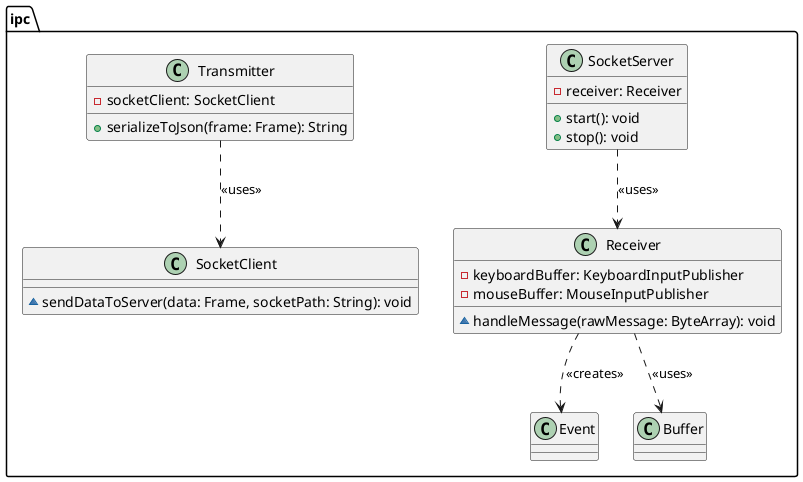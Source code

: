 @startuml
package ipc {
/'
------------------------------
Server
------------------------------
'/
    ' The channel
    class SocketServer {
        -receiver: Receiver
        +start(): void
        +stop(): void
    }
    SocketServer ..> Receiver: <<uses>>

    class Receiver {
        -keyboardBuffer: KeyboardInputPublisher
        -mouseBuffer: MouseInputPublisher
        ~handleMessage(rawMessage: ByteArray): void
    }
    Receiver ..> Event: <<creates>>
    Receiver ..> Buffer: <<uses>>

/'
------------------------------
Client
------------------------------
'/
    ' The channel
    class SocketClient {
        ~sendDataToServer(data: Frame, socketPath: String): void
    }

    class Transmitter {
        -socketClient: SocketClient
        +serializeToJson(frame: Frame): String
    }
    Transmitter ..> SocketClient: <<uses>>
}
@enduml

